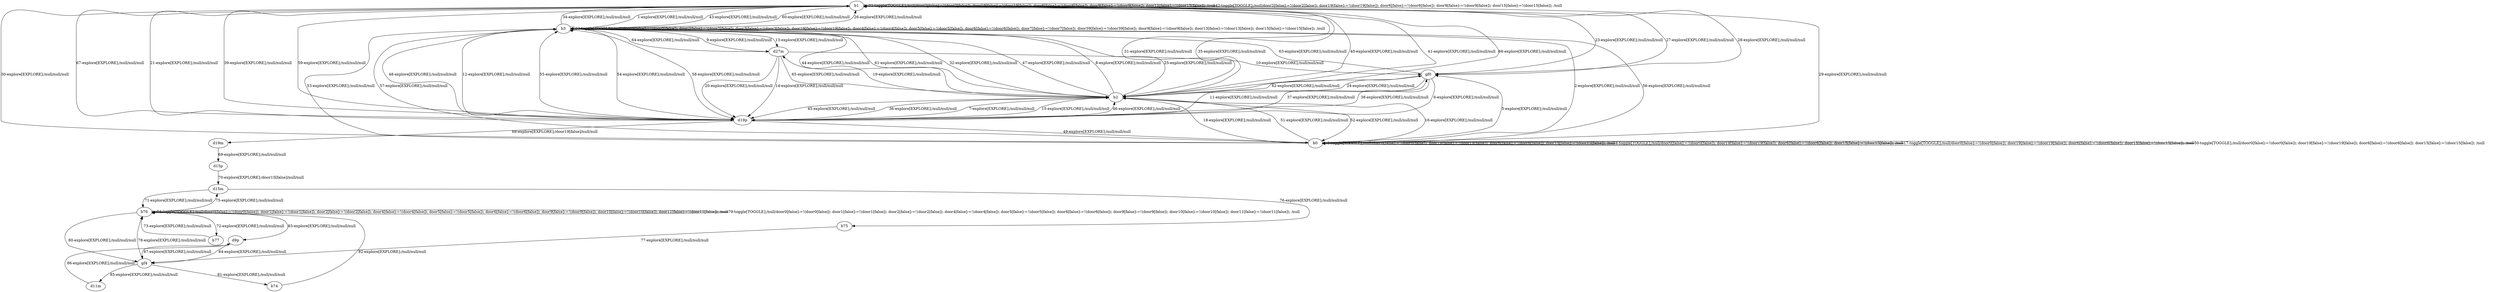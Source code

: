 # Total number of goals covered by this test: 1
# b74 --> b76

digraph g {
"b1" -> "b3" [label = "1-explore[EXPLORE];/null/null/null"];
"b3" -> "b0" [label = "2-explore[EXPLORE];/null/null/null"];
"b0" -> "b0" [label = "3-toggle[TOGGLE];/null/door0[false]:=!(door0[false]); door19[false]:=!(door19[false]); door6[false]:=!(door6[false]); door15[false]:=!(door15[false]); /null"];
"b0" -> "b0" [label = "4-toggle[TOGGLE];/null/door0[false]:=!(door0[false]); door19[false]:=!(door19[false]); door6[false]:=!(door6[false]); door15[false]:=!(door15[false]); /null"];
"b0" -> "gf0" [label = "5-explore[EXPLORE];/null/null/null"];
"gf0" -> "d19p" [label = "6-explore[EXPLORE];/null/null/null"];
"d19p" -> "b2" [label = "7-explore[EXPLORE];/null/null/null"];
"b2" -> "b3" [label = "8-explore[EXPLORE];/null/null/null"];
"b3" -> "d27m" [label = "9-explore[EXPLORE];/null/null/null"];
"d27m" -> "gf0" [label = "10-explore[EXPLORE];/null/null/null"];
"gf0" -> "d19p" [label = "11-explore[EXPLORE];/null/null/null"];
"d19p" -> "b3" [label = "12-explore[EXPLORE];/null/null/null"];
"b3" -> "d27m" [label = "13-explore[EXPLORE];/null/null/null"];
"d27m" -> "d19p" [label = "14-explore[EXPLORE];/null/null/null"];
"d19p" -> "b2" [label = "15-explore[EXPLORE];/null/null/null"];
"b2" -> "b0" [label = "16-explore[EXPLORE];/null/null/null"];
"b0" -> "b0" [label = "17-toggle[TOGGLE];/null/door0[false]:=!(door0[false]); door19[false]:=!(door19[false]); door6[false]:=!(door6[false]); door15[false]:=!(door15[false]); /null"];
"b0" -> "b2" [label = "18-explore[EXPLORE];/null/null/null"];
"b2" -> "d27m" [label = "19-explore[EXPLORE];/null/null/null"];
"d27m" -> "d19p" [label = "20-explore[EXPLORE];/null/null/null"];
"d19p" -> "b1" [label = "21-explore[EXPLORE];/null/null/null"];
"b1" -> "b1" [label = "22-toggle[TOGGLE];/null/door2[false]:=!(door2[false]); door19[false]:=!(door19[false]); door6[false]:=!(door6[false]); door9[false]:=!(door9[false]); door15[false]:=!(door15[false]); /null"];
"b1" -> "gf0" [label = "23-explore[EXPLORE];/null/null/null"];
"gf0" -> "b2" [label = "24-explore[EXPLORE];/null/null/null"];
"b2" -> "b3" [label = "25-explore[EXPLORE];/null/null/null"];
"b3" -> "b1" [label = "26-explore[EXPLORE];/null/null/null"];
"b1" -> "gf0" [label = "27-explore[EXPLORE];/null/null/null"];
"gf0" -> "b1" [label = "28-explore[EXPLORE];/null/null/null"];
"b1" -> "b0" [label = "29-explore[EXPLORE];/null/null/null"];
"b0" -> "b1" [label = "30-explore[EXPLORE];/null/null/null"];
"b1" -> "b2" [label = "31-explore[EXPLORE];/null/null/null"];
"b2" -> "b3" [label = "32-explore[EXPLORE];/null/null/null"];
"b3" -> "b3" [label = "33-toggle[TOGGLE];/null/door0[false]:=!(door0[false]); door2[false]:=!(door2[false]); door3[false]:=!(door3[false]); door19[false]:=!(door19[false]); door4[false]:=!(door4[false]); door5[false]:=!(door5[false]); door6[false]:=!(door6[false]); door7[false]:=!(door7[false]); door39[false]:=!(door39[false]); door9[false]:=!(door9[false]); door13[false]:=!(door13[false]); door15[false]:=!(door15[false]); /null"];
"b3" -> "b1" [label = "34-explore[EXPLORE];/null/null/null"];
"b1" -> "b2" [label = "35-explore[EXPLORE];/null/null/null"];
"b2" -> "d19p" [label = "36-explore[EXPLORE];/null/null/null"];
"d19p" -> "gf0" [label = "37-explore[EXPLORE];/null/null/null"];
"gf0" -> "d19p" [label = "38-explore[EXPLORE];/null/null/null"];
"d19p" -> "b1" [label = "39-explore[EXPLORE];/null/null/null"];
"b1" -> "b2" [label = "40-explore[EXPLORE];/null/null/null"];
"b2" -> "b1" [label = "41-explore[EXPLORE];/null/null/null"];
"b1" -> "b1" [label = "42-toggle[TOGGLE];/null/door2[false]:=!(door2[false]); door19[false]:=!(door19[false]); door6[false]:=!(door6[false]); door9[false]:=!(door9[false]); door15[false]:=!(door15[false]); /null"];
"b1" -> "b3" [label = "43-explore[EXPLORE];/null/null/null"];
"b3" -> "b2" [label = "44-explore[EXPLORE];/null/null/null"];
"b2" -> "d19p" [label = "45-explore[EXPLORE];/null/null/null"];
"d19p" -> "b2" [label = "46-explore[EXPLORE];/null/null/null"];
"b2" -> "b3" [label = "47-explore[EXPLORE];/null/null/null"];
"b3" -> "d19p" [label = "48-explore[EXPLORE];/null/null/null"];
"d19p" -> "b0" [label = "49-explore[EXPLORE];/null/null/null"];
"b0" -> "b0" [label = "50-toggle[TOGGLE];/null/door0[false]:=!(door0[false]); door19[false]:=!(door19[false]); door6[false]:=!(door6[false]); door15[false]:=!(door15[false]); /null"];
"b0" -> "b2" [label = "51-explore[EXPLORE];/null/null/null"];
"b2" -> "b0" [label = "52-explore[EXPLORE];/null/null/null"];
"b0" -> "b3" [label = "53-explore[EXPLORE];/null/null/null"];
"b3" -> "d19p" [label = "54-explore[EXPLORE];/null/null/null"];
"d19p" -> "b3" [label = "55-explore[EXPLORE];/null/null/null"];
"b3" -> "b0" [label = "56-explore[EXPLORE];/null/null/null"];
"b0" -> "b3" [label = "57-explore[EXPLORE];/null/null/null"];
"b3" -> "d19p" [label = "58-explore[EXPLORE];/null/null/null"];
"d19p" -> "b1" [label = "59-explore[EXPLORE];/null/null/null"];
"b1" -> "b3" [label = "60-explore[EXPLORE];/null/null/null"];
"b3" -> "b2" [label = "61-explore[EXPLORE];/null/null/null"];
"b2" -> "gf0" [label = "62-explore[EXPLORE];/null/null/null"];
"gf0" -> "b3" [label = "63-explore[EXPLORE];/null/null/null"];
"b3" -> "d27m" [label = "64-explore[EXPLORE];/null/null/null"];
"d27m" -> "b2" [label = "65-explore[EXPLORE];/null/null/null"];
"b2" -> "b1" [label = "66-explore[EXPLORE];/null/null/null"];
"b1" -> "d19p" [label = "67-explore[EXPLORE];/null/null/null"];
"d19p" -> "d19m" [label = "68-explore[EXPLORE];/door19[false]/null/null"];
"d19m" -> "d15p" [label = "69-explore[EXPLORE];/null/null/null"];
"d15p" -> "d15m" [label = "70-explore[EXPLORE];/door15[false]/null/null"];
"d15m" -> "b76" [label = "71-explore[EXPLORE];/null/null/null"];
"b76" -> "b77" [label = "72-explore[EXPLORE];/null/null/null"];
"b77" -> "b76" [label = "73-explore[EXPLORE];/null/null/null"];
"b76" -> "b76" [label = "74-toggle[TOGGLE];/null/door0[false]:=!(door0[false]); door1[false]:=!(door1[false]); door2[false]:=!(door2[false]); door4[false]:=!(door4[false]); door5[false]:=!(door5[false]); door6[false]:=!(door6[false]); door9[false]:=!(door9[false]); door10[false]:=!(door10[false]); door11[false]:=!(door11[false]); /null"];
"b76" -> "d15m" [label = "75-explore[EXPLORE];/null/null/null"];
"d15m" -> "b75" [label = "76-explore[EXPLORE];/null/null/null"];
"b75" -> "gf4" [label = "77-explore[EXPLORE];/null/null/null"];
"gf4" -> "b76" [label = "78-explore[EXPLORE];/null/null/null"];
"b76" -> "b76" [label = "79-toggle[TOGGLE];/null/door0[false]:=!(door0[false]); door1[false]:=!(door1[false]); door2[false]:=!(door2[false]); door4[false]:=!(door4[false]); door5[false]:=!(door5[false]); door6[false]:=!(door6[false]); door9[false]:=!(door9[false]); door10[false]:=!(door10[false]); door11[false]:=!(door11[false]); /null"];
"b76" -> "gf4" [label = "80-explore[EXPLORE];/null/null/null"];
"gf4" -> "b74" [label = "81-explore[EXPLORE];/null/null/null"];
"b74" -> "b76" [label = "82-explore[EXPLORE];/null/null/null"];
"b76" -> "d9p" [label = "83-explore[EXPLORE];/null/null/null"];
"d9p" -> "gf4" [label = "84-explore[EXPLORE];/null/null/null"];
"gf4" -> "d11m" [label = "85-explore[EXPLORE];/null/null/null"];
"d11m" -> "d9p" [label = "86-explore[EXPLORE];/null/null/null"];
"d9p" -> "gf4" [label = "87-explore[EXPLORE];/null/null/null"];
}